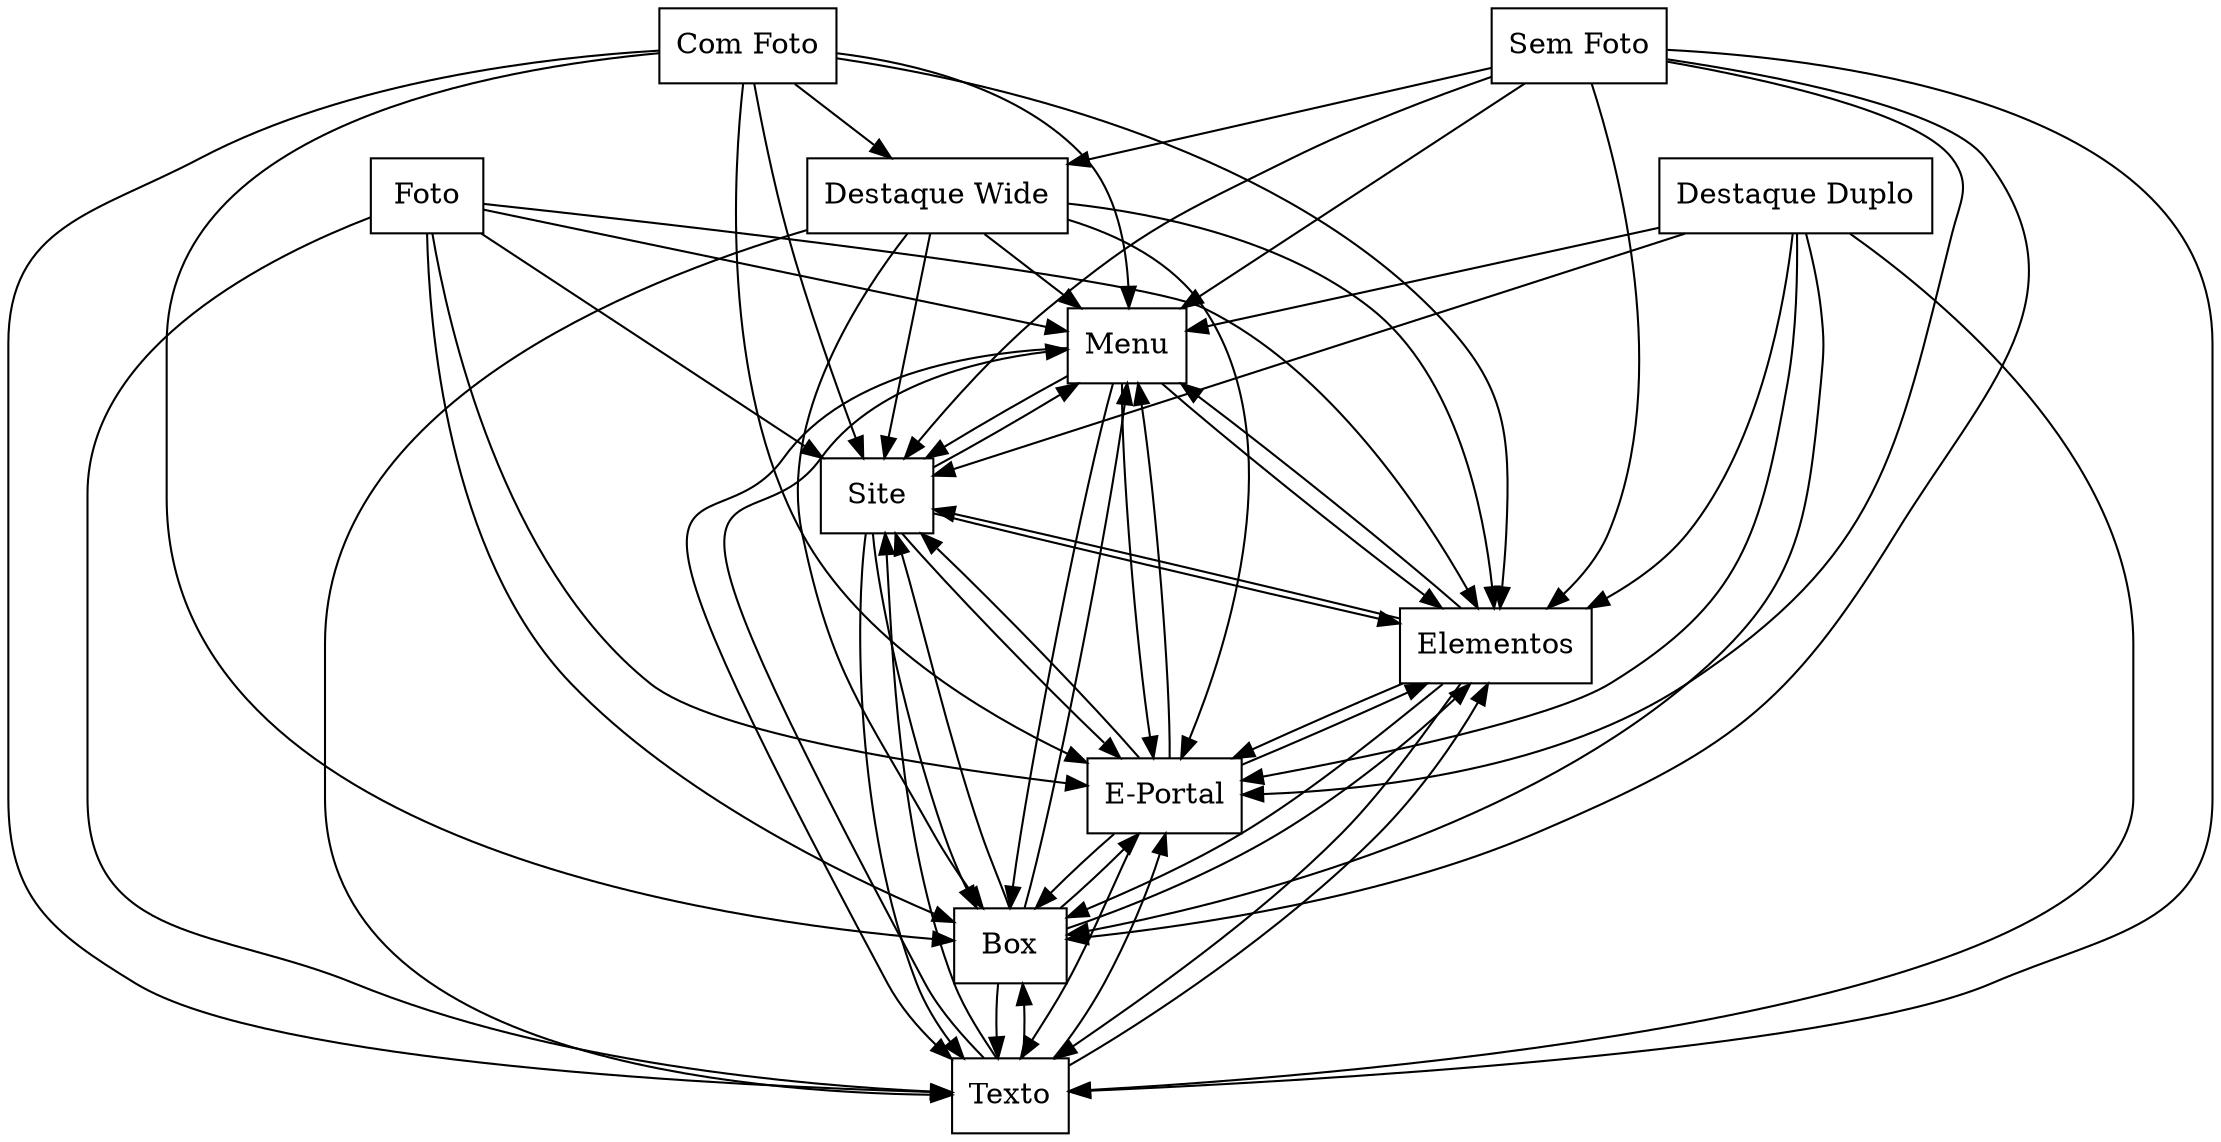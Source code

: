 digraph{
graph [rankdir=TB];
node [shape=box];
edge [arrowhead=normal];
0[label="Menu",]
1[label="Site",]
2[label="Texto",]
3[label="Com Foto",]
4[label="Foto",]
5[label="Sem Foto",]
6[label="Box",]
7[label="E-Portal",]
8[label="Elementos",]
9[label="Destaque Duplo",]
10[label="Destaque Wide",]
0->1[label="",]
0->2[label="",]
0->6[label="",]
0->7[label="",]
0->8[label="",]
1->0[label="",]
1->2[label="",]
1->6[label="",]
1->7[label="",]
1->8[label="",]
2->0[label="",]
2->1[label="",]
2->6[label="",]
2->7[label="",]
2->8[label="",]
3->0[label="",]
3->1[label="",]
3->2[label="",]
3->6[label="",]
3->7[label="",]
3->8[label="",]
3->10[label="",]
4->0[label="",]
4->1[label="",]
4->2[label="",]
4->6[label="",]
4->7[label="",]
4->8[label="",]
5->0[label="",]
5->1[label="",]
5->2[label="",]
5->6[label="",]
5->7[label="",]
5->8[label="",]
5->10[label="",]
6->0[label="",]
6->1[label="",]
6->2[label="",]
6->7[label="",]
6->8[label="",]
7->0[label="",]
7->1[label="",]
7->2[label="",]
7->6[label="",]
7->8[label="",]
8->0[label="",]
8->1[label="",]
8->2[label="",]
8->6[label="",]
8->7[label="",]
9->0[label="",]
9->1[label="",]
9->2[label="",]
9->6[label="",]
9->7[label="",]
9->8[label="",]
10->0[label="",]
10->1[label="",]
10->2[label="",]
10->6[label="",]
10->7[label="",]
10->8[label="",]
}
